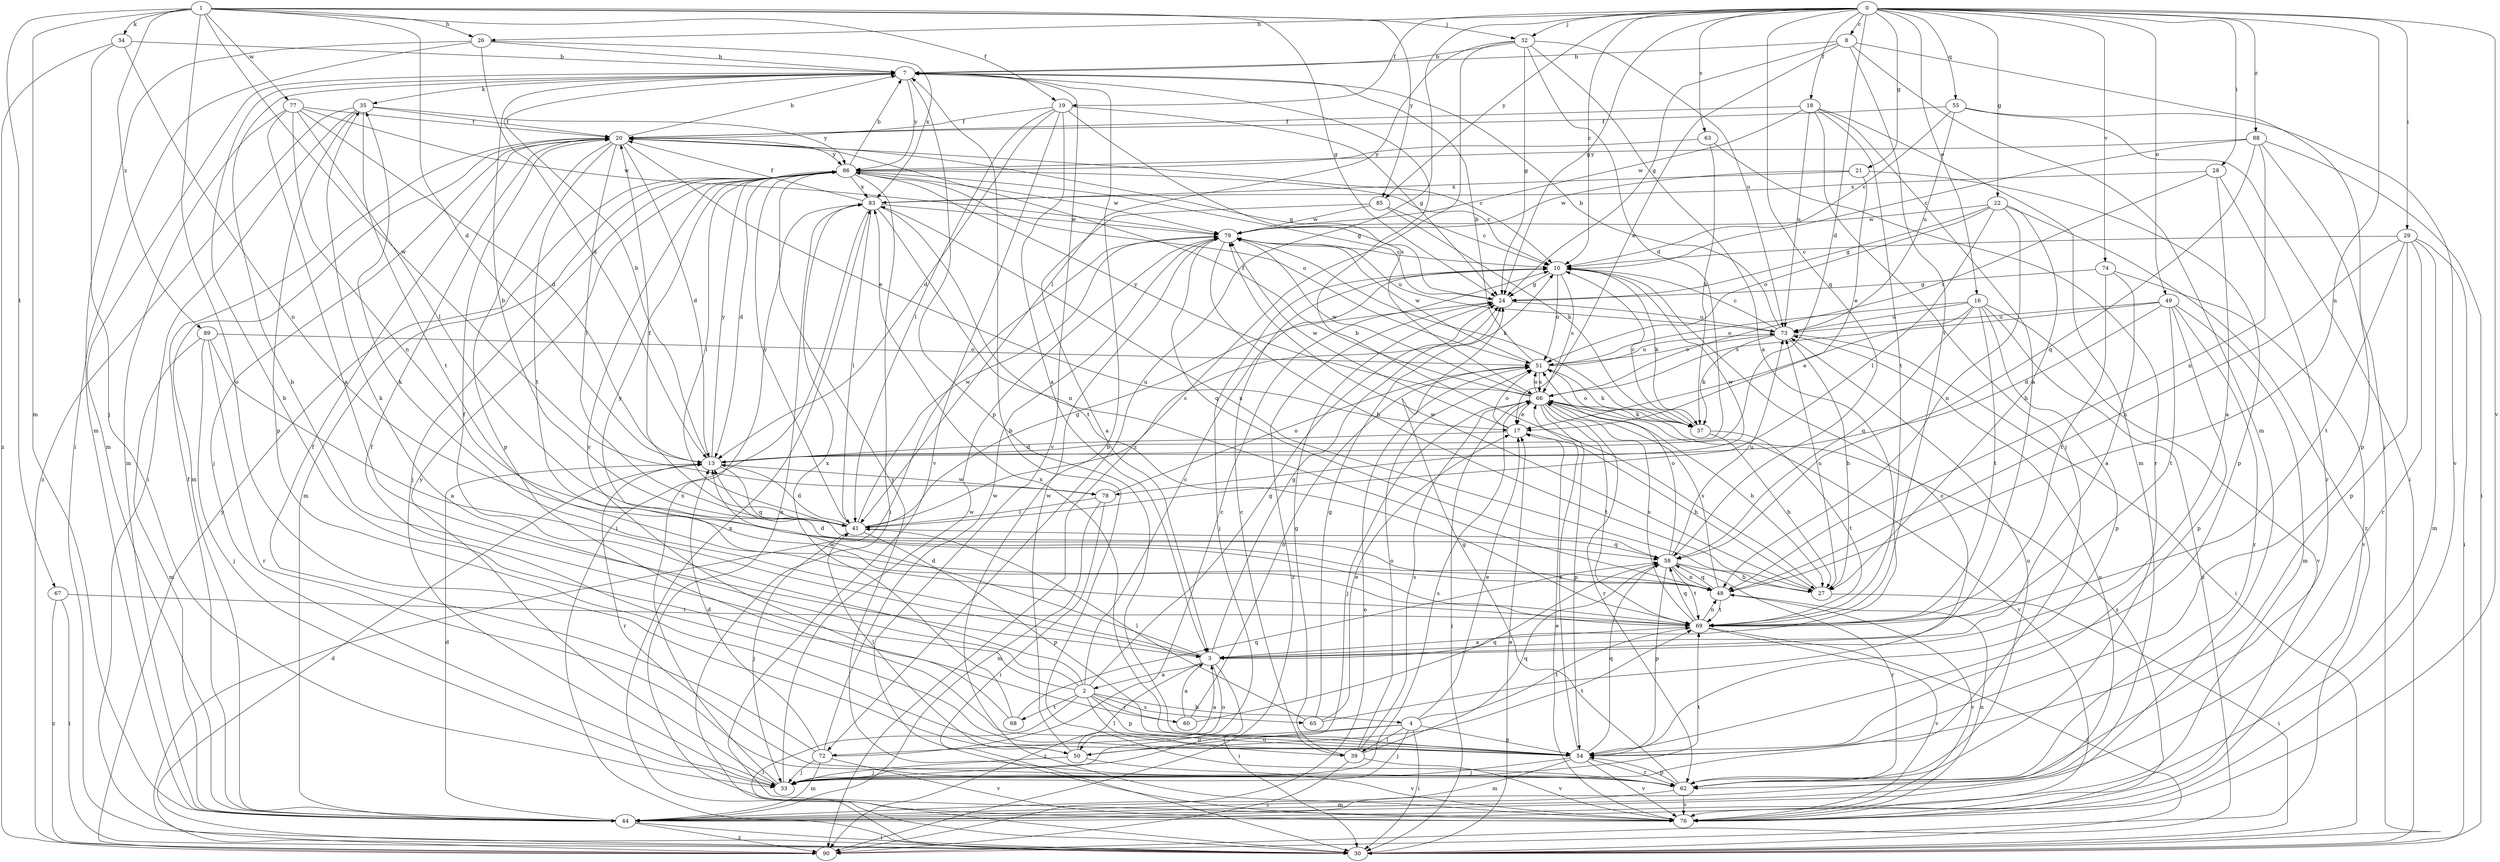 strict digraph  {
0;
1;
2;
3;
4;
7;
8;
10;
13;
16;
17;
18;
19;
20;
21;
22;
24;
26;
27;
28;
29;
30;
32;
33;
34;
35;
37;
39;
41;
44;
48;
49;
50;
51;
54;
55;
58;
60;
62;
63;
65;
66;
67;
68;
69;
72;
73;
74;
76;
77;
78;
79;
83;
85;
86;
88;
89;
90;
0 -> 8  [label=c];
0 -> 10  [label=c];
0 -> 13  [label=d];
0 -> 16  [label=e];
0 -> 18  [label=f];
0 -> 19  [label=f];
0 -> 21  [label=g];
0 -> 22  [label=g];
0 -> 24  [label=g];
0 -> 26  [label=h];
0 -> 28  [label=i];
0 -> 29  [label=i];
0 -> 32  [label=j];
0 -> 48  [label=n];
0 -> 49  [label=o];
0 -> 55  [label=q];
0 -> 58  [label=q];
0 -> 63  [label=s];
0 -> 72  [label=u];
0 -> 74  [label=v];
0 -> 76  [label=v];
0 -> 85  [label=y];
0 -> 88  [label=z];
1 -> 13  [label=d];
1 -> 19  [label=f];
1 -> 24  [label=g];
1 -> 26  [label=h];
1 -> 32  [label=j];
1 -> 34  [label=k];
1 -> 44  [label=m];
1 -> 50  [label=o];
1 -> 67  [label=t];
1 -> 77  [label=w];
1 -> 78  [label=w];
1 -> 85  [label=y];
1 -> 89  [label=z];
2 -> 4  [label=b];
2 -> 7  [label=b];
2 -> 10  [label=c];
2 -> 20  [label=f];
2 -> 24  [label=g];
2 -> 30  [label=i];
2 -> 35  [label=k];
2 -> 39  [label=l];
2 -> 54  [label=p];
2 -> 60  [label=r];
2 -> 65  [label=s];
2 -> 68  [label=t];
3 -> 2  [label=a];
3 -> 13  [label=d];
3 -> 24  [label=g];
3 -> 30  [label=i];
3 -> 35  [label=k];
3 -> 50  [label=o];
3 -> 90  [label=z];
4 -> 17  [label=e];
4 -> 30  [label=i];
4 -> 33  [label=j];
4 -> 39  [label=l];
4 -> 50  [label=o];
4 -> 54  [label=p];
4 -> 69  [label=t];
4 -> 72  [label=u];
7 -> 35  [label=k];
7 -> 44  [label=m];
7 -> 54  [label=p];
7 -> 76  [label=v];
7 -> 86  [label=y];
8 -> 7  [label=b];
8 -> 17  [label=e];
8 -> 24  [label=g];
8 -> 30  [label=i];
8 -> 44  [label=m];
8 -> 69  [label=t];
10 -> 24  [label=g];
10 -> 33  [label=j];
10 -> 37  [label=k];
10 -> 51  [label=o];
10 -> 66  [label=s];
10 -> 78  [label=w];
13 -> 7  [label=b];
13 -> 58  [label=q];
13 -> 62  [label=r];
13 -> 78  [label=w];
13 -> 86  [label=y];
16 -> 17  [label=e];
16 -> 51  [label=o];
16 -> 54  [label=p];
16 -> 58  [label=q];
16 -> 69  [label=t];
16 -> 73  [label=u];
16 -> 76  [label=v];
16 -> 90  [label=z];
17 -> 13  [label=d];
17 -> 27  [label=h];
17 -> 51  [label=o];
17 -> 79  [label=w];
18 -> 3  [label=a];
18 -> 20  [label=f];
18 -> 33  [label=j];
18 -> 44  [label=m];
18 -> 69  [label=t];
18 -> 73  [label=u];
18 -> 79  [label=w];
19 -> 3  [label=a];
19 -> 13  [label=d];
19 -> 20  [label=f];
19 -> 24  [label=g];
19 -> 41  [label=l];
19 -> 66  [label=s];
19 -> 76  [label=v];
20 -> 7  [label=b];
20 -> 10  [label=c];
20 -> 13  [label=d];
20 -> 17  [label=e];
20 -> 24  [label=g];
20 -> 33  [label=j];
20 -> 41  [label=l];
20 -> 44  [label=m];
20 -> 54  [label=p];
20 -> 69  [label=t];
20 -> 86  [label=y];
21 -> 17  [label=e];
21 -> 54  [label=p];
21 -> 79  [label=w];
21 -> 83  [label=x];
22 -> 24  [label=g];
22 -> 27  [label=h];
22 -> 41  [label=l];
22 -> 48  [label=n];
22 -> 51  [label=o];
22 -> 79  [label=w];
22 -> 90  [label=z];
24 -> 73  [label=u];
24 -> 90  [label=z];
26 -> 7  [label=b];
26 -> 13  [label=d];
26 -> 30  [label=i];
26 -> 44  [label=m];
26 -> 83  [label=x];
27 -> 7  [label=b];
27 -> 30  [label=i];
27 -> 73  [label=u];
27 -> 79  [label=w];
27 -> 83  [label=x];
28 -> 3  [label=a];
28 -> 62  [label=r];
28 -> 66  [label=s];
28 -> 83  [label=x];
29 -> 10  [label=c];
29 -> 30  [label=i];
29 -> 44  [label=m];
29 -> 48  [label=n];
29 -> 54  [label=p];
29 -> 62  [label=r];
29 -> 69  [label=t];
30 -> 13  [label=d];
30 -> 17  [label=e];
30 -> 83  [label=x];
32 -> 3  [label=a];
32 -> 7  [label=b];
32 -> 13  [label=d];
32 -> 24  [label=g];
32 -> 41  [label=l];
32 -> 73  [label=u];
32 -> 90  [label=z];
33 -> 66  [label=s];
33 -> 69  [label=t];
33 -> 79  [label=w];
33 -> 83  [label=x];
33 -> 86  [label=y];
34 -> 7  [label=b];
34 -> 33  [label=j];
34 -> 48  [label=n];
34 -> 90  [label=z];
35 -> 20  [label=f];
35 -> 30  [label=i];
35 -> 54  [label=p];
35 -> 69  [label=t];
35 -> 86  [label=y];
35 -> 90  [label=z];
37 -> 10  [label=c];
37 -> 27  [label=h];
37 -> 51  [label=o];
37 -> 69  [label=t];
39 -> 10  [label=c];
39 -> 24  [label=g];
39 -> 51  [label=o];
39 -> 58  [label=q];
39 -> 66  [label=s];
39 -> 76  [label=v];
39 -> 90  [label=z];
41 -> 7  [label=b];
41 -> 10  [label=c];
41 -> 13  [label=d];
41 -> 20  [label=f];
41 -> 24  [label=g];
41 -> 33  [label=j];
41 -> 54  [label=p];
41 -> 58  [label=q];
41 -> 79  [label=w];
41 -> 86  [label=y];
44 -> 13  [label=d];
44 -> 20  [label=f];
44 -> 30  [label=i];
44 -> 73  [label=u];
44 -> 90  [label=z];
48 -> 13  [label=d];
48 -> 58  [label=q];
48 -> 66  [label=s];
48 -> 69  [label=t];
48 -> 76  [label=v];
49 -> 13  [label=d];
49 -> 44  [label=m];
49 -> 54  [label=p];
49 -> 62  [label=r];
49 -> 66  [label=s];
49 -> 69  [label=t];
49 -> 73  [label=u];
50 -> 3  [label=a];
50 -> 33  [label=j];
50 -> 41  [label=l];
50 -> 69  [label=t];
50 -> 76  [label=v];
50 -> 79  [label=w];
51 -> 7  [label=b];
51 -> 37  [label=k];
51 -> 66  [label=s];
51 -> 73  [label=u];
51 -> 79  [label=w];
54 -> 20  [label=f];
54 -> 33  [label=j];
54 -> 44  [label=m];
54 -> 58  [label=q];
54 -> 62  [label=r];
54 -> 66  [label=s];
54 -> 76  [label=v];
54 -> 83  [label=x];
55 -> 10  [label=c];
55 -> 20  [label=f];
55 -> 30  [label=i];
55 -> 73  [label=u];
55 -> 76  [label=v];
58 -> 27  [label=h];
58 -> 48  [label=n];
58 -> 51  [label=o];
58 -> 54  [label=p];
58 -> 62  [label=r];
58 -> 69  [label=t];
58 -> 73  [label=u];
60 -> 3  [label=a];
60 -> 7  [label=b];
60 -> 51  [label=o];
60 -> 58  [label=q];
62 -> 7  [label=b];
62 -> 24  [label=g];
62 -> 44  [label=m];
62 -> 54  [label=p];
62 -> 73  [label=u];
62 -> 76  [label=v];
62 -> 86  [label=y];
63 -> 37  [label=k];
63 -> 62  [label=r];
63 -> 86  [label=y];
65 -> 10  [label=c];
65 -> 17  [label=e];
65 -> 24  [label=g];
65 -> 41  [label=l];
66 -> 17  [label=e];
66 -> 20  [label=f];
66 -> 27  [label=h];
66 -> 30  [label=i];
66 -> 33  [label=j];
66 -> 37  [label=k];
66 -> 51  [label=o];
66 -> 54  [label=p];
66 -> 62  [label=r];
66 -> 69  [label=t];
66 -> 76  [label=v];
66 -> 79  [label=w];
66 -> 86  [label=y];
67 -> 30  [label=i];
67 -> 69  [label=t];
67 -> 90  [label=z];
68 -> 58  [label=q];
68 -> 83  [label=x];
68 -> 86  [label=y];
69 -> 3  [label=a];
69 -> 30  [label=i];
69 -> 48  [label=n];
69 -> 58  [label=q];
69 -> 66  [label=s];
69 -> 76  [label=v];
69 -> 86  [label=y];
72 -> 10  [label=c];
72 -> 13  [label=d];
72 -> 20  [label=f];
72 -> 33  [label=j];
72 -> 44  [label=m];
72 -> 76  [label=v];
72 -> 79  [label=w];
73 -> 7  [label=b];
73 -> 10  [label=c];
73 -> 27  [label=h];
73 -> 30  [label=i];
73 -> 37  [label=k];
73 -> 51  [label=o];
74 -> 3  [label=a];
74 -> 24  [label=g];
74 -> 69  [label=t];
74 -> 76  [label=v];
76 -> 7  [label=b];
76 -> 17  [label=e];
76 -> 48  [label=n];
76 -> 66  [label=s];
76 -> 83  [label=x];
77 -> 3  [label=a];
77 -> 13  [label=d];
77 -> 20  [label=f];
77 -> 41  [label=l];
77 -> 44  [label=m];
77 -> 48  [label=n];
77 -> 79  [label=w];
78 -> 30  [label=i];
78 -> 41  [label=l];
78 -> 44  [label=m];
78 -> 51  [label=o];
79 -> 10  [label=c];
79 -> 27  [label=h];
79 -> 37  [label=k];
79 -> 58  [label=q];
79 -> 73  [label=u];
83 -> 20  [label=f];
83 -> 30  [label=i];
83 -> 41  [label=l];
83 -> 48  [label=n];
83 -> 69  [label=t];
83 -> 79  [label=w];
85 -> 3  [label=a];
85 -> 10  [label=c];
85 -> 37  [label=k];
85 -> 79  [label=w];
86 -> 7  [label=b];
86 -> 10  [label=c];
86 -> 13  [label=d];
86 -> 24  [label=g];
86 -> 30  [label=i];
86 -> 33  [label=j];
86 -> 41  [label=l];
86 -> 44  [label=m];
86 -> 51  [label=o];
86 -> 79  [label=w];
86 -> 83  [label=x];
88 -> 10  [label=c];
88 -> 30  [label=i];
88 -> 48  [label=n];
88 -> 54  [label=p];
88 -> 58  [label=q];
88 -> 86  [label=y];
89 -> 3  [label=a];
89 -> 33  [label=j];
89 -> 44  [label=m];
89 -> 51  [label=o];
89 -> 62  [label=r];
90 -> 51  [label=o];
90 -> 79  [label=w];
90 -> 86  [label=y];
}
